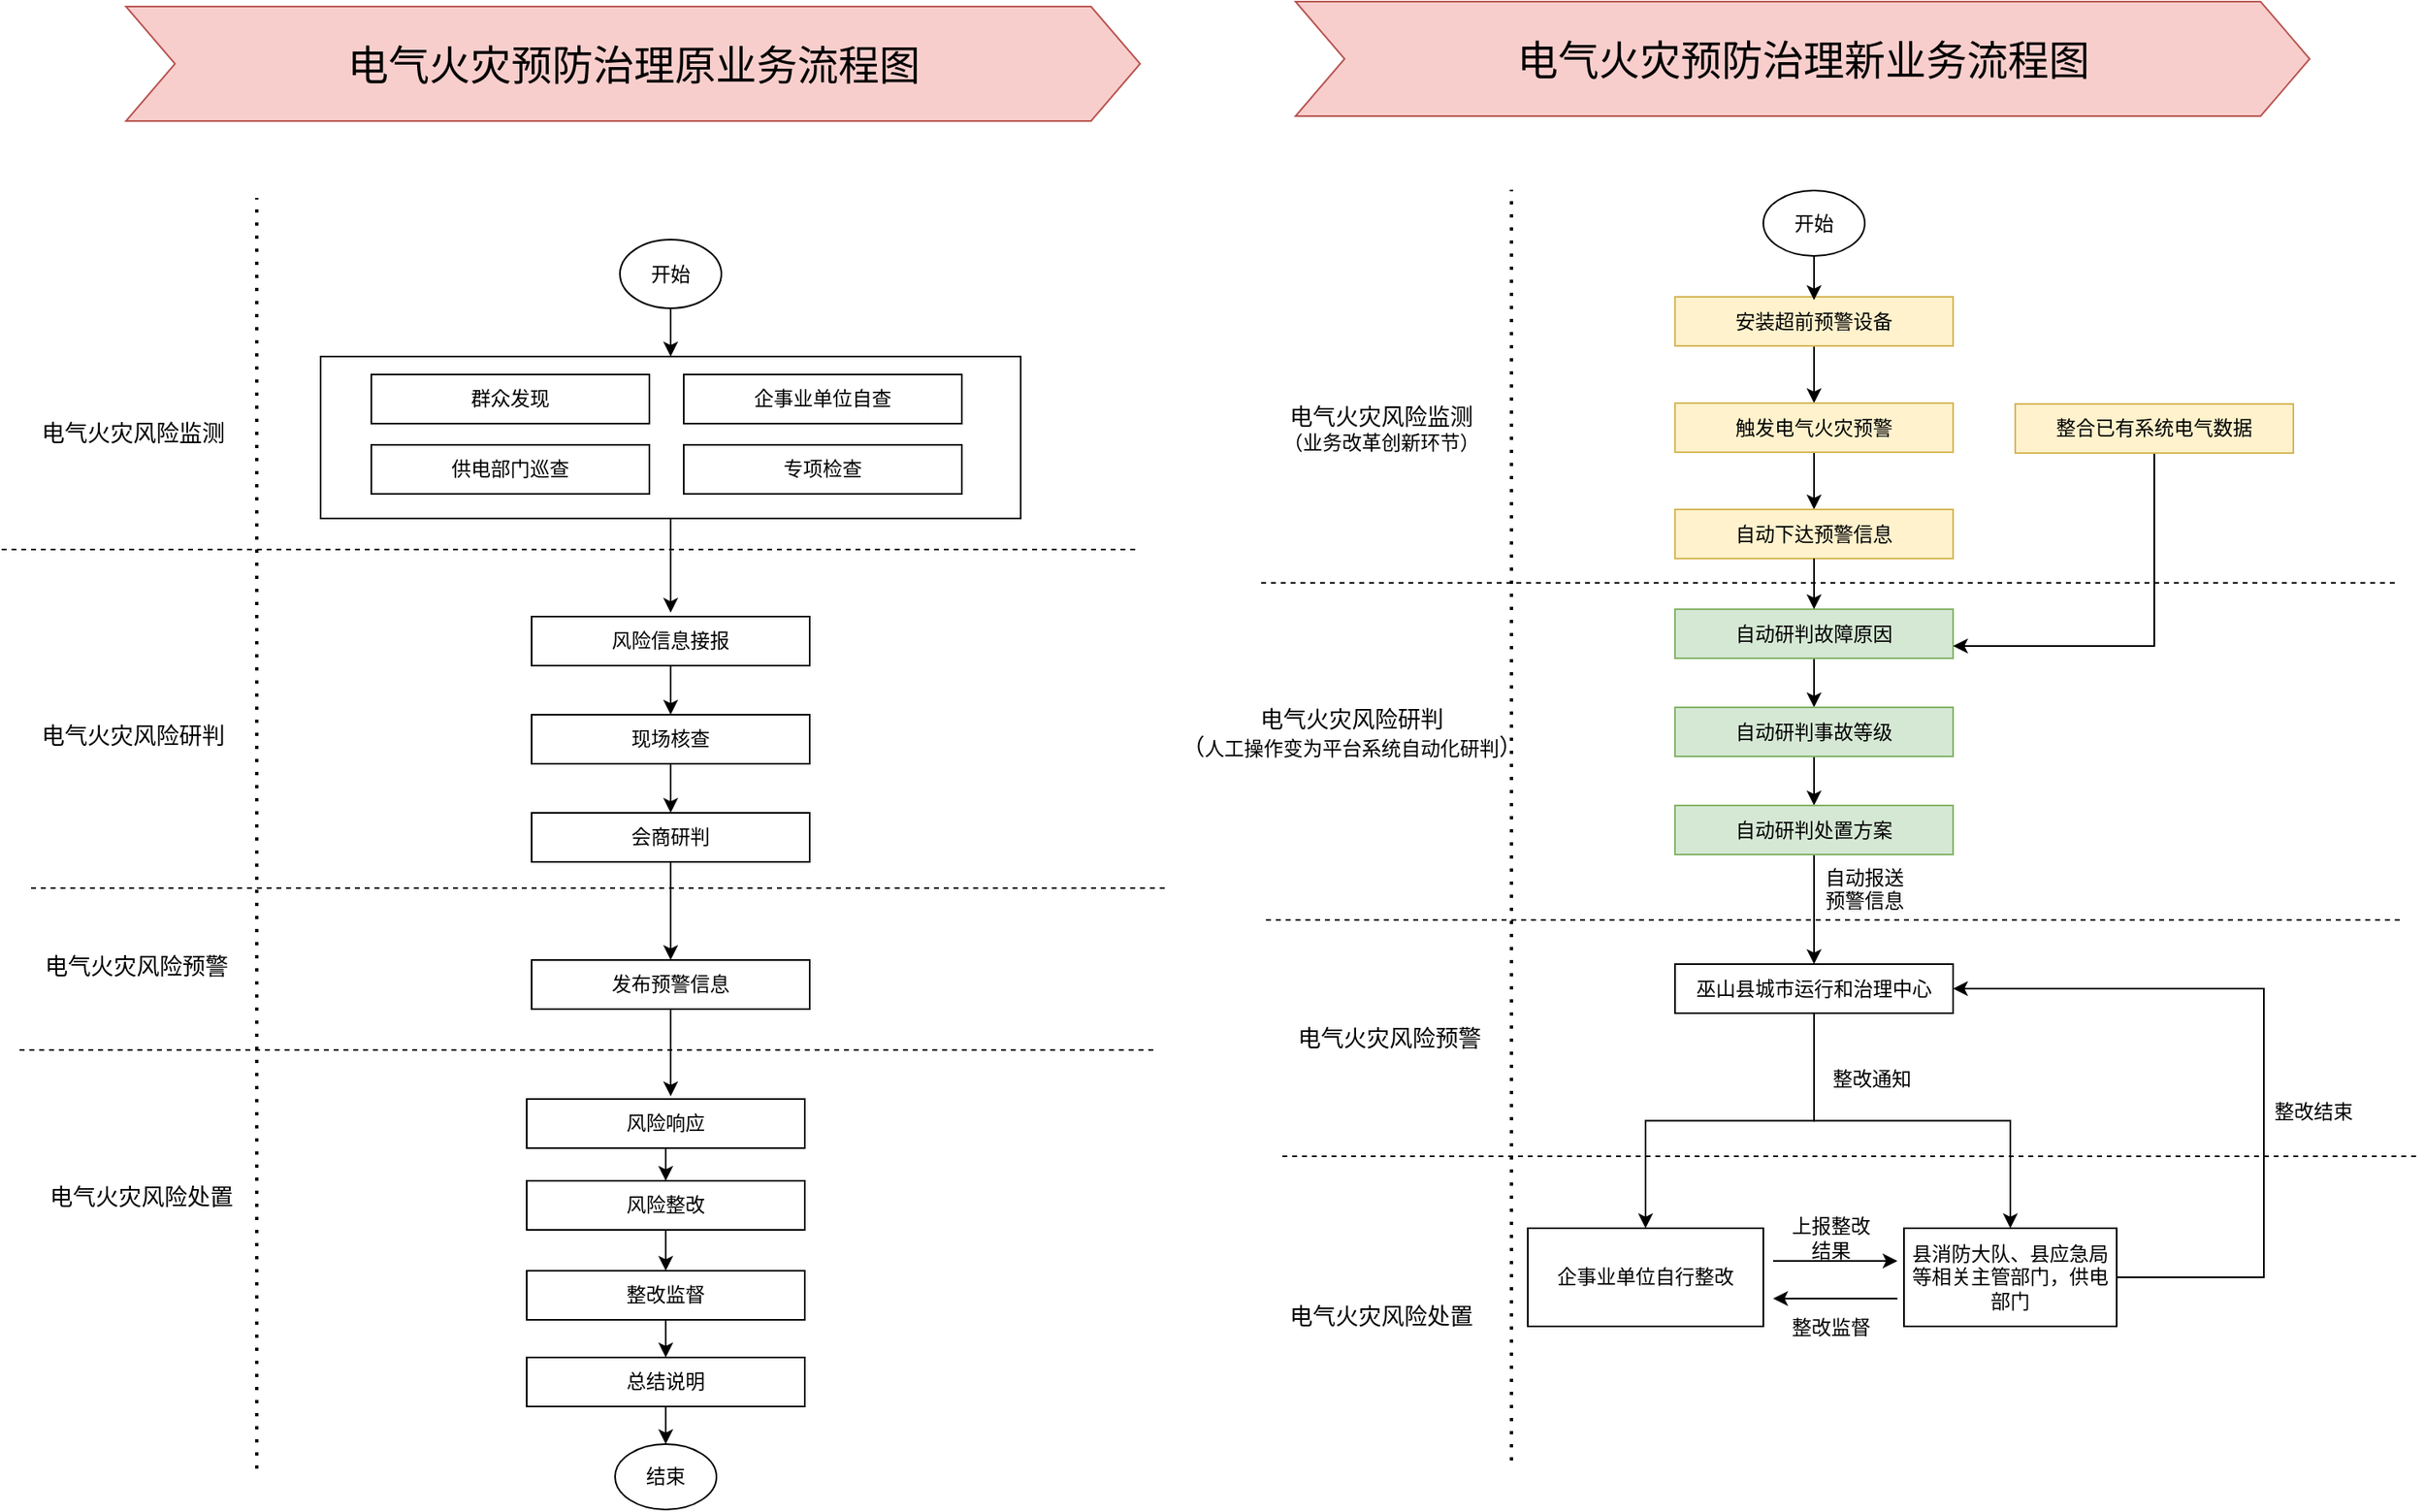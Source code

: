 <mxfile version="21.7.2" type="github">
  <diagram name="第 1 页" id="Cvnru_8ZgVQWGcG2YRoV">
    <mxGraphModel dx="1866" dy="508" grid="0" gridSize="10" guides="1" tooltips="1" connect="1" arrows="1" fold="1" page="0" pageScale="1" pageWidth="827" pageHeight="1169" math="0" shadow="0">
      <root>
        <mxCell id="0" />
        <mxCell id="1" parent="0" />
        <mxCell id="jyO5-WvrYrrkGgKPPHPB-283" style="edgeStyle=orthogonalEdgeStyle;rounded=0;orthogonalLoop=1;jettySize=auto;html=1;" edge="1" parent="1" source="jyO5-WvrYrrkGgKPPHPB-279">
          <mxGeometry relative="1" as="geometry">
            <mxPoint x="396" y="700.627" as="targetPoint" />
          </mxGeometry>
        </mxCell>
        <mxCell id="jyO5-WvrYrrkGgKPPHPB-279" value="" style="rounded=0;whiteSpace=wrap;html=1;" vertex="1" parent="1">
          <mxGeometry x="182" y="544" width="428" height="99" as="geometry" />
        </mxCell>
        <mxCell id="jyO5-WvrYrrkGgKPPHPB-281" style="edgeStyle=orthogonalEdgeStyle;rounded=0;orthogonalLoop=1;jettySize=auto;html=1;entryX=0.5;entryY=0;entryDx=0;entryDy=0;" edge="1" parent="1" source="jyO5-WvrYrrkGgKPPHPB-2" target="jyO5-WvrYrrkGgKPPHPB-279">
          <mxGeometry relative="1" as="geometry" />
        </mxCell>
        <mxCell id="jyO5-WvrYrrkGgKPPHPB-2" value="开始" style="ellipse;whiteSpace=wrap;html=1;" vertex="1" parent="1">
          <mxGeometry x="365" y="472.5" width="62" height="42" as="geometry" />
        </mxCell>
        <mxCell id="jyO5-WvrYrrkGgKPPHPB-19" value="" style="edgeStyle=orthogonalEdgeStyle;rounded=0;orthogonalLoop=1;jettySize=auto;html=1;" edge="1" parent="1" source="jyO5-WvrYrrkGgKPPHPB-17" target="jyO5-WvrYrrkGgKPPHPB-18">
          <mxGeometry relative="1" as="geometry" />
        </mxCell>
        <mxCell id="jyO5-WvrYrrkGgKPPHPB-17" value="风险信息接报" style="rounded=0;whiteSpace=wrap;html=1;" vertex="1" parent="1">
          <mxGeometry x="311" y="703" width="170" height="30" as="geometry" />
        </mxCell>
        <mxCell id="jyO5-WvrYrrkGgKPPHPB-23" value="" style="edgeStyle=orthogonalEdgeStyle;rounded=0;orthogonalLoop=1;jettySize=auto;html=1;" edge="1" parent="1" source="jyO5-WvrYrrkGgKPPHPB-18" target="jyO5-WvrYrrkGgKPPHPB-22">
          <mxGeometry relative="1" as="geometry" />
        </mxCell>
        <mxCell id="jyO5-WvrYrrkGgKPPHPB-18" value="现场核查" style="rounded=0;whiteSpace=wrap;html=1;" vertex="1" parent="1">
          <mxGeometry x="311" y="763" width="170" height="30" as="geometry" />
        </mxCell>
        <mxCell id="jyO5-WvrYrrkGgKPPHPB-286" style="edgeStyle=orthogonalEdgeStyle;rounded=0;orthogonalLoop=1;jettySize=auto;html=1;entryX=0.5;entryY=0;entryDx=0;entryDy=0;" edge="1" parent="1" source="jyO5-WvrYrrkGgKPPHPB-22" target="jyO5-WvrYrrkGgKPPHPB-35">
          <mxGeometry relative="1" as="geometry" />
        </mxCell>
        <mxCell id="jyO5-WvrYrrkGgKPPHPB-22" value="会商研判" style="rounded=0;whiteSpace=wrap;html=1;" vertex="1" parent="1">
          <mxGeometry x="311" y="823" width="170" height="30" as="geometry" />
        </mxCell>
        <mxCell id="jyO5-WvrYrrkGgKPPHPB-25" value="&lt;font style=&quot;font-size: 14px;&quot;&gt;电气火灾风险监测&lt;/font&gt;" style="text;html=1;align=center;verticalAlign=middle;resizable=0;points=[];autosize=1;strokeColor=none;fillColor=none;" vertex="1" parent="1">
          <mxGeometry x="2" y="576" width="130" height="29" as="geometry" />
        </mxCell>
        <mxCell id="jyO5-WvrYrrkGgKPPHPB-27" value="&lt;font style=&quot;font-size: 14px;&quot;&gt;电气火灾风险研判&lt;/font&gt;" style="text;html=1;align=center;verticalAlign=middle;resizable=0;points=[];autosize=1;strokeColor=none;fillColor=none;" vertex="1" parent="1">
          <mxGeometry x="2" y="761.5" width="130" height="29" as="geometry" />
        </mxCell>
        <mxCell id="jyO5-WvrYrrkGgKPPHPB-294" style="edgeStyle=orthogonalEdgeStyle;rounded=0;orthogonalLoop=1;jettySize=auto;html=1;" edge="1" parent="1" source="jyO5-WvrYrrkGgKPPHPB-35">
          <mxGeometry relative="1" as="geometry">
            <mxPoint x="396" y="996.314" as="targetPoint" />
          </mxGeometry>
        </mxCell>
        <mxCell id="jyO5-WvrYrrkGgKPPHPB-35" value="发布预警信息" style="rounded=0;whiteSpace=wrap;html=1;" vertex="1" parent="1">
          <mxGeometry x="311" y="913" width="170" height="30" as="geometry" />
        </mxCell>
        <mxCell id="jyO5-WvrYrrkGgKPPHPB-38" value="&lt;font style=&quot;font-size: 14px;&quot;&gt;电气火灾风险预警&lt;/font&gt;" style="text;html=1;align=center;verticalAlign=middle;resizable=0;points=[];autosize=1;strokeColor=none;fillColor=none;" vertex="1" parent="1">
          <mxGeometry x="4" y="902" width="130" height="29" as="geometry" />
        </mxCell>
        <mxCell id="jyO5-WvrYrrkGgKPPHPB-41" value="" style="edgeStyle=orthogonalEdgeStyle;rounded=0;orthogonalLoop=1;jettySize=auto;html=1;" edge="1" parent="1" source="jyO5-WvrYrrkGgKPPHPB-42" target="jyO5-WvrYrrkGgKPPHPB-43">
          <mxGeometry relative="1" as="geometry" />
        </mxCell>
        <mxCell id="jyO5-WvrYrrkGgKPPHPB-42" value="风险响应" style="rounded=0;whiteSpace=wrap;html=1;" vertex="1" parent="1">
          <mxGeometry x="308" y="998" width="170" height="30" as="geometry" />
        </mxCell>
        <mxCell id="jyO5-WvrYrrkGgKPPHPB-288" style="edgeStyle=orthogonalEdgeStyle;rounded=0;orthogonalLoop=1;jettySize=auto;html=1;" edge="1" parent="1" source="jyO5-WvrYrrkGgKPPHPB-43" target="jyO5-WvrYrrkGgKPPHPB-187">
          <mxGeometry relative="1" as="geometry" />
        </mxCell>
        <mxCell id="jyO5-WvrYrrkGgKPPHPB-43" value="风险整改" style="rounded=0;whiteSpace=wrap;html=1;" vertex="1" parent="1">
          <mxGeometry x="308" y="1048" width="170" height="30" as="geometry" />
        </mxCell>
        <mxCell id="jyO5-WvrYrrkGgKPPHPB-46" value="&lt;font style=&quot;font-size: 14px;&quot;&gt;电气火灾风险处置&lt;/font&gt;" style="text;html=1;align=center;verticalAlign=middle;resizable=0;points=[];autosize=1;strokeColor=none;fillColor=none;" vertex="1" parent="1">
          <mxGeometry x="7" y="1043" width="130" height="29" as="geometry" />
        </mxCell>
        <mxCell id="jyO5-WvrYrrkGgKPPHPB-51" value="" style="edgeStyle=orthogonalEdgeStyle;rounded=0;orthogonalLoop=1;jettySize=auto;html=1;" edge="1" parent="1" source="jyO5-WvrYrrkGgKPPHPB-52">
          <mxGeometry relative="1" as="geometry">
            <mxPoint x="274" y="1740" as="targetPoint" />
          </mxGeometry>
        </mxCell>
        <mxCell id="jyO5-WvrYrrkGgKPPHPB-58" value="结束" style="ellipse;whiteSpace=wrap;html=1;" vertex="1" parent="1">
          <mxGeometry x="362" y="1209" width="62" height="40" as="geometry" />
        </mxCell>
        <mxCell id="jyO5-WvrYrrkGgKPPHPB-62" value="开始" style="ellipse;whiteSpace=wrap;html=1;" vertex="1" parent="1">
          <mxGeometry x="1064" y="442.5" width="62" height="40" as="geometry" />
        </mxCell>
        <mxCell id="jyO5-WvrYrrkGgKPPHPB-64" value="" style="edgeStyle=orthogonalEdgeStyle;rounded=0;orthogonalLoop=1;jettySize=auto;html=1;" edge="1" parent="1" source="jyO5-WvrYrrkGgKPPHPB-65" target="jyO5-WvrYrrkGgKPPHPB-67">
          <mxGeometry relative="1" as="geometry" />
        </mxCell>
        <mxCell id="jyO5-WvrYrrkGgKPPHPB-65" value="安装超前预警设备" style="rounded=0;whiteSpace=wrap;html=1;fillColor=#fff2cc;strokeColor=#d6b656;" vertex="1" parent="1">
          <mxGeometry x="1010" y="507.5" width="170" height="30" as="geometry" />
        </mxCell>
        <mxCell id="jyO5-WvrYrrkGgKPPHPB-108" style="edgeStyle=orthogonalEdgeStyle;rounded=0;orthogonalLoop=1;jettySize=auto;html=1;entryX=0.5;entryY=0;entryDx=0;entryDy=0;" edge="1" parent="1" source="jyO5-WvrYrrkGgKPPHPB-67" target="jyO5-WvrYrrkGgKPPHPB-70">
          <mxGeometry relative="1" as="geometry" />
        </mxCell>
        <mxCell id="jyO5-WvrYrrkGgKPPHPB-67" value="触发电气火灾预警" style="rounded=0;whiteSpace=wrap;html=1;fillColor=#fff2cc;strokeColor=#d6b656;" vertex="1" parent="1">
          <mxGeometry x="1010" y="572.5" width="170" height="30" as="geometry" />
        </mxCell>
        <mxCell id="jyO5-WvrYrrkGgKPPHPB-70" value="自动下达&lt;span style=&quot;background-color: initial;&quot;&gt;预警信息&lt;/span&gt;" style="rounded=0;whiteSpace=wrap;html=1;fillColor=#fff2cc;strokeColor=#d6b656;" vertex="1" parent="1">
          <mxGeometry x="1010" y="637.5" width="170" height="30" as="geometry" />
        </mxCell>
        <mxCell id="jyO5-WvrYrrkGgKPPHPB-73" value="" style="edgeStyle=orthogonalEdgeStyle;rounded=0;orthogonalLoop=1;jettySize=auto;html=1;" edge="1" parent="1" source="jyO5-WvrYrrkGgKPPHPB-74" target="jyO5-WvrYrrkGgKPPHPB-76">
          <mxGeometry relative="1" as="geometry" />
        </mxCell>
        <mxCell id="jyO5-WvrYrrkGgKPPHPB-74" value="自动研判故障原因" style="rounded=0;whiteSpace=wrap;html=1;fillColor=#d5e8d4;strokeColor=#82b366;" vertex="1" parent="1">
          <mxGeometry x="1010" y="698.5" width="170" height="30" as="geometry" />
        </mxCell>
        <mxCell id="jyO5-WvrYrrkGgKPPHPB-75" value="" style="edgeStyle=orthogonalEdgeStyle;rounded=0;orthogonalLoop=1;jettySize=auto;html=1;" edge="1" parent="1" source="jyO5-WvrYrrkGgKPPHPB-76" target="jyO5-WvrYrrkGgKPPHPB-77">
          <mxGeometry relative="1" as="geometry" />
        </mxCell>
        <mxCell id="jyO5-WvrYrrkGgKPPHPB-76" value="自动研判事故等级" style="rounded=0;whiteSpace=wrap;html=1;fillColor=#d5e8d4;strokeColor=#82b366;" vertex="1" parent="1">
          <mxGeometry x="1010" y="758.5" width="170" height="30" as="geometry" />
        </mxCell>
        <mxCell id="jyO5-WvrYrrkGgKPPHPB-249" style="edgeStyle=orthogonalEdgeStyle;rounded=0;orthogonalLoop=1;jettySize=auto;html=1;entryX=0.5;entryY=0;entryDx=0;entryDy=0;" edge="1" parent="1" source="jyO5-WvrYrrkGgKPPHPB-77" target="jyO5-WvrYrrkGgKPPHPB-247">
          <mxGeometry relative="1" as="geometry" />
        </mxCell>
        <mxCell id="jyO5-WvrYrrkGgKPPHPB-77" value="自动研判处置方案" style="rounded=0;whiteSpace=wrap;html=1;fillColor=#d5e8d4;strokeColor=#82b366;" vertex="1" parent="1">
          <mxGeometry x="1010" y="818.5" width="170" height="30" as="geometry" />
        </mxCell>
        <mxCell id="jyO5-WvrYrrkGgKPPHPB-79" value="&lt;font style=&quot;&quot;&gt;&lt;font style=&quot;font-size: 14px;&quot;&gt;电气火灾风险监测&lt;/font&gt;&lt;br&gt;（业务改革创新环节）&lt;br&gt;&lt;/font&gt;" style="text;html=1;align=center;verticalAlign=middle;resizable=0;points=[];autosize=1;strokeColor=none;fillColor=none;" vertex="1" parent="1">
          <mxGeometry x="760" y="568" width="140" height="40" as="geometry" />
        </mxCell>
        <mxCell id="jyO5-WvrYrrkGgKPPHPB-81" value="&lt;font style=&quot;font-size: 14px;&quot;&gt;电气火灾风险研判&lt;br&gt;（&lt;/font&gt;&lt;font style=&quot;&quot;&gt;&lt;font style=&quot;font-size: 12px;&quot;&gt;人工操作变为平台系统自动化研判&lt;/font&gt;&lt;span style=&quot;font-size: 14px;&quot;&gt;）&lt;/span&gt;&lt;br&gt;&lt;/font&gt;" style="text;html=1;align=center;verticalAlign=middle;resizable=0;points=[];autosize=1;strokeColor=none;fillColor=none;" vertex="1" parent="1">
          <mxGeometry x="699" y="750.5" width="226" height="46" as="geometry" />
        </mxCell>
        <mxCell id="jyO5-WvrYrrkGgKPPHPB-89" value="&lt;font style=&quot;font-size: 14px;&quot;&gt;电气火灾风险预警&lt;/font&gt;" style="text;html=1;align=center;verticalAlign=middle;resizable=0;points=[];autosize=1;strokeColor=none;fillColor=none;" vertex="1" parent="1">
          <mxGeometry x="765" y="945.5" width="140" height="30" as="geometry" />
        </mxCell>
        <mxCell id="jyO5-WvrYrrkGgKPPHPB-90" style="edgeStyle=orthogonalEdgeStyle;rounded=0;orthogonalLoop=1;jettySize=auto;html=1;" edge="1" parent="1" source="jyO5-WvrYrrkGgKPPHPB-70" target="jyO5-WvrYrrkGgKPPHPB-74">
          <mxGeometry relative="1" as="geometry" />
        </mxCell>
        <mxCell id="jyO5-WvrYrrkGgKPPHPB-92" value="" style="edgeStyle=orthogonalEdgeStyle;rounded=0;orthogonalLoop=1;jettySize=auto;html=1;" edge="1" parent="1" target="jyO5-WvrYrrkGgKPPHPB-94">
          <mxGeometry relative="1" as="geometry">
            <mxPoint x="1032.5" y="1390" as="sourcePoint" />
          </mxGeometry>
        </mxCell>
        <mxCell id="jyO5-WvrYrrkGgKPPHPB-170" value="" style="edgeStyle=orthogonalEdgeStyle;rounded=0;orthogonalLoop=1;jettySize=auto;html=1;" edge="1" parent="1" target="jyO5-WvrYrrkGgKPPHPB-169">
          <mxGeometry relative="1" as="geometry">
            <mxPoint x="1032" y="1450" as="sourcePoint" />
          </mxGeometry>
        </mxCell>
        <mxCell id="jyO5-WvrYrrkGgKPPHPB-96" value="&lt;font style=&quot;font-size: 14px;&quot;&gt;电气火灾风险处置&lt;/font&gt;" style="text;html=1;align=center;verticalAlign=middle;resizable=0;points=[];autosize=1;strokeColor=none;fillColor=none;" vertex="1" parent="1">
          <mxGeometry x="760" y="1115.5" width="140" height="30" as="geometry" />
        </mxCell>
        <mxCell id="jyO5-WvrYrrkGgKPPHPB-179" value="&lt;p style=&quot;margin-top: 0pt; margin-bottom: 0pt; margin-left: 0in; direction: ltr; unicode-bidi: embed; word-break: normal;&quot;&gt;&lt;font style=&quot;font-size: 25px;&quot;&gt;电气火灾预防治理原业务流程图&lt;/font&gt;&lt;/p&gt;" style="html=1;shadow=0;dashed=0;align=center;verticalAlign=middle;shape=mxgraph.arrows2.arrow;dy=0;dx=30;notch=30;fillColor=#f8cecc;strokeColor=#b85450;" vertex="1" parent="1">
          <mxGeometry x="63" y="330" width="620" height="70" as="geometry" />
        </mxCell>
        <mxCell id="jyO5-WvrYrrkGgKPPHPB-180" value="&lt;p style=&quot;margin-top: 0pt; margin-bottom: 0pt; margin-left: 0in; direction: ltr; unicode-bidi: embed; word-break: normal;&quot;&gt;&lt;font style=&quot;font-size: 25px;&quot;&gt;电气火灾预防治理新业务流程图&lt;/font&gt;&lt;/p&gt;" style="html=1;shadow=0;dashed=0;align=center;verticalAlign=middle;shape=mxgraph.arrows2.arrow;dy=0;dx=30;notch=30;fillColor=#f8cecc;strokeColor=#b85450;" vertex="1" parent="1">
          <mxGeometry x="778" y="327" width="620" height="70" as="geometry" />
        </mxCell>
        <mxCell id="jyO5-WvrYrrkGgKPPHPB-289" value="" style="edgeStyle=orthogonalEdgeStyle;rounded=0;orthogonalLoop=1;jettySize=auto;html=1;" edge="1" parent="1" source="jyO5-WvrYrrkGgKPPHPB-187" target="jyO5-WvrYrrkGgKPPHPB-188">
          <mxGeometry relative="1" as="geometry" />
        </mxCell>
        <mxCell id="jyO5-WvrYrrkGgKPPHPB-187" value="整改监督" style="rounded=0;whiteSpace=wrap;html=1;" vertex="1" parent="1">
          <mxGeometry x="308" y="1103" width="170" height="30" as="geometry" />
        </mxCell>
        <mxCell id="jyO5-WvrYrrkGgKPPHPB-290" value="" style="edgeStyle=orthogonalEdgeStyle;rounded=0;orthogonalLoop=1;jettySize=auto;html=1;" edge="1" parent="1" source="jyO5-WvrYrrkGgKPPHPB-188" target="jyO5-WvrYrrkGgKPPHPB-58">
          <mxGeometry relative="1" as="geometry" />
        </mxCell>
        <mxCell id="jyO5-WvrYrrkGgKPPHPB-188" value="总结说明" style="rounded=0;whiteSpace=wrap;html=1;" vertex="1" parent="1">
          <mxGeometry x="308" y="1156" width="170" height="30" as="geometry" />
        </mxCell>
        <mxCell id="jyO5-WvrYrrkGgKPPHPB-220" value="企事业单位自行整改" style="rounded=0;whiteSpace=wrap;html=1;" vertex="1" parent="1">
          <mxGeometry x="920" y="1077" width="144" height="60" as="geometry" />
        </mxCell>
        <mxCell id="jyO5-WvrYrrkGgKPPHPB-264" style="edgeStyle=orthogonalEdgeStyle;rounded=0;orthogonalLoop=1;jettySize=auto;html=1;entryX=1;entryY=0.5;entryDx=0;entryDy=0;" edge="1" parent="1" source="jyO5-WvrYrrkGgKPPHPB-221" target="jyO5-WvrYrrkGgKPPHPB-247">
          <mxGeometry relative="1" as="geometry">
            <Array as="points">
              <mxPoint x="1370" y="1107" />
              <mxPoint x="1370" y="931" />
            </Array>
          </mxGeometry>
        </mxCell>
        <mxCell id="jyO5-WvrYrrkGgKPPHPB-221" value="县消防大队、县应急局等相关主管部门，供电部门" style="rounded=0;whiteSpace=wrap;html=1;" vertex="1" parent="1">
          <mxGeometry x="1150" y="1077" width="130" height="60" as="geometry" />
        </mxCell>
        <mxCell id="jyO5-WvrYrrkGgKPPHPB-223" value="" style="endArrow=none;dashed=1;html=1;dashPattern=1 3;strokeWidth=2;rounded=0;" edge="1" parent="1">
          <mxGeometry width="50" height="50" relative="1" as="geometry">
            <mxPoint x="910" y="1219" as="sourcePoint" />
            <mxPoint x="910" y="442" as="targetPoint" />
          </mxGeometry>
        </mxCell>
        <mxCell id="jyO5-WvrYrrkGgKPPHPB-227" value="" style="endArrow=none;dashed=1;html=1;rounded=0;" edge="1" parent="1">
          <mxGeometry width="50" height="50" relative="1" as="geometry">
            <mxPoint x="770" y="1033" as="sourcePoint" />
            <mxPoint x="1466" y="1033" as="targetPoint" />
          </mxGeometry>
        </mxCell>
        <mxCell id="jyO5-WvrYrrkGgKPPHPB-228" value="&lt;span style=&quot;color: rgb(0, 0, 0); font-family: Helvetica; font-size: 12px; font-style: normal; font-variant-ligatures: normal; font-variant-caps: normal; font-weight: 400; letter-spacing: normal; orphans: 2; text-align: center; text-indent: 0px; text-transform: none; widows: 2; word-spacing: 0px; -webkit-text-stroke-width: 0px; background-color: rgb(251, 251, 251); text-decoration-thickness: initial; text-decoration-style: initial; text-decoration-color: initial; float: none; display: inline !important;&quot;&gt;自动报送预警信息&lt;/span&gt;" style="text;whiteSpace=wrap;html=1;" vertex="1" parent="1">
          <mxGeometry x="1100" y="848.5" width="60" height="40" as="geometry" />
        </mxCell>
        <mxCell id="jyO5-WvrYrrkGgKPPHPB-230" value="" style="endArrow=classic;html=1;rounded=0;" edge="1" parent="1">
          <mxGeometry width="50" height="50" relative="1" as="geometry">
            <mxPoint x="1070" y="1097" as="sourcePoint" />
            <mxPoint x="1146" y="1097" as="targetPoint" />
            <Array as="points">
              <mxPoint x="1100" y="1097" />
            </Array>
          </mxGeometry>
        </mxCell>
        <mxCell id="jyO5-WvrYrrkGgKPPHPB-233" value="" style="endArrow=classic;html=1;rounded=0;" edge="1" parent="1">
          <mxGeometry width="50" height="50" relative="1" as="geometry">
            <mxPoint x="1146" y="1120" as="sourcePoint" />
            <mxPoint x="1070" y="1120" as="targetPoint" />
          </mxGeometry>
        </mxCell>
        <mxCell id="jyO5-WvrYrrkGgKPPHPB-235" value="上报整改&lt;br&gt;结果" style="text;html=1;align=center;verticalAlign=middle;resizable=0;points=[];autosize=1;strokeColor=none;fillColor=none;" vertex="1" parent="1">
          <mxGeometry x="1070" y="1063" width="70" height="40" as="geometry" />
        </mxCell>
        <mxCell id="jyO5-WvrYrrkGgKPPHPB-236" value="整改监督" style="text;html=1;align=center;verticalAlign=middle;resizable=0;points=[];autosize=1;strokeColor=none;fillColor=none;" vertex="1" parent="1">
          <mxGeometry x="1070" y="1123" width="70" height="30" as="geometry" />
        </mxCell>
        <mxCell id="jyO5-WvrYrrkGgKPPHPB-243" value="" style="endArrow=classic;html=1;rounded=0;" edge="1" parent="1" source="jyO5-WvrYrrkGgKPPHPB-62">
          <mxGeometry width="50" height="50" relative="1" as="geometry">
            <mxPoint x="1036" y="559.5" as="sourcePoint" />
            <mxPoint x="1095" y="509.5" as="targetPoint" />
          </mxGeometry>
        </mxCell>
        <mxCell id="jyO5-WvrYrrkGgKPPHPB-258" style="edgeStyle=orthogonalEdgeStyle;rounded=0;orthogonalLoop=1;jettySize=auto;html=1;entryX=0.5;entryY=0;entryDx=0;entryDy=0;" edge="1" parent="1" source="jyO5-WvrYrrkGgKPPHPB-247" target="jyO5-WvrYrrkGgKPPHPB-220">
          <mxGeometry relative="1" as="geometry" />
        </mxCell>
        <mxCell id="jyO5-WvrYrrkGgKPPHPB-259" style="edgeStyle=orthogonalEdgeStyle;rounded=0;orthogonalLoop=1;jettySize=auto;html=1;" edge="1" parent="1" source="jyO5-WvrYrrkGgKPPHPB-247" target="jyO5-WvrYrrkGgKPPHPB-221">
          <mxGeometry relative="1" as="geometry" />
        </mxCell>
        <mxCell id="jyO5-WvrYrrkGgKPPHPB-247" value="巫山县城市运行和治理中心" style="rounded=0;whiteSpace=wrap;html=1;" vertex="1" parent="1">
          <mxGeometry x="1010" y="915.5" width="170" height="30" as="geometry" />
        </mxCell>
        <mxCell id="jyO5-WvrYrrkGgKPPHPB-260" value="整改通知" style="text;html=1;align=center;verticalAlign=middle;resizable=0;points=[];autosize=1;strokeColor=none;fillColor=none;" vertex="1" parent="1">
          <mxGeometry x="1095" y="971" width="70" height="30" as="geometry" />
        </mxCell>
        <mxCell id="jyO5-WvrYrrkGgKPPHPB-265" value="整改结束" style="text;html=1;align=center;verticalAlign=middle;resizable=0;points=[];autosize=1;strokeColor=none;fillColor=none;" vertex="1" parent="1">
          <mxGeometry x="1365" y="991" width="70" height="30" as="geometry" />
        </mxCell>
        <mxCell id="jyO5-WvrYrrkGgKPPHPB-267" value="" style="endArrow=none;dashed=1;html=1;rounded=0;" edge="1" parent="1">
          <mxGeometry width="50" height="50" relative="1" as="geometry">
            <mxPoint x="760" y="888.5" as="sourcePoint" />
            <mxPoint x="1456" y="888.5" as="targetPoint" />
          </mxGeometry>
        </mxCell>
        <mxCell id="jyO5-WvrYrrkGgKPPHPB-268" value="" style="endArrow=none;dashed=1;html=1;rounded=0;" edge="1" parent="1">
          <mxGeometry width="50" height="50" relative="1" as="geometry">
            <mxPoint x="757" y="682.41" as="sourcePoint" />
            <mxPoint x="1453" y="682.41" as="targetPoint" />
          </mxGeometry>
        </mxCell>
        <mxCell id="jyO5-WvrYrrkGgKPPHPB-271" style="edgeStyle=orthogonalEdgeStyle;rounded=0;orthogonalLoop=1;jettySize=auto;html=1;entryX=1;entryY=0.75;entryDx=0;entryDy=0;exitX=0.5;exitY=1;exitDx=0;exitDy=0;" edge="1" parent="1" source="jyO5-WvrYrrkGgKPPHPB-269" target="jyO5-WvrYrrkGgKPPHPB-74">
          <mxGeometry relative="1" as="geometry" />
        </mxCell>
        <mxCell id="jyO5-WvrYrrkGgKPPHPB-269" value="整合已有系统电气数据" style="rounded=0;whiteSpace=wrap;html=1;fillColor=#fff2cc;strokeColor=#d6b656;" vertex="1" parent="1">
          <mxGeometry x="1218" y="573" width="170" height="30" as="geometry" />
        </mxCell>
        <mxCell id="jyO5-WvrYrrkGgKPPHPB-272" value="群众发现" style="rounded=0;whiteSpace=wrap;html=1;" vertex="1" parent="1">
          <mxGeometry x="213" y="555" width="170" height="30" as="geometry" />
        </mxCell>
        <mxCell id="jyO5-WvrYrrkGgKPPHPB-273" value="企事业单位自查" style="rounded=0;whiteSpace=wrap;html=1;" vertex="1" parent="1">
          <mxGeometry x="404" y="555" width="170" height="30" as="geometry" />
        </mxCell>
        <mxCell id="jyO5-WvrYrrkGgKPPHPB-274" value="供电部门巡查" style="rounded=0;whiteSpace=wrap;html=1;" vertex="1" parent="1">
          <mxGeometry x="213" y="598" width="170" height="30" as="geometry" />
        </mxCell>
        <mxCell id="jyO5-WvrYrrkGgKPPHPB-275" value="专项检查" style="rounded=0;whiteSpace=wrap;html=1;" vertex="1" parent="1">
          <mxGeometry x="404" y="598" width="170" height="30" as="geometry" />
        </mxCell>
        <mxCell id="jyO5-WvrYrrkGgKPPHPB-276" value="" style="endArrow=none;dashed=1;html=1;dashPattern=1 3;strokeWidth=2;rounded=0;" edge="1" parent="1">
          <mxGeometry width="50" height="50" relative="1" as="geometry">
            <mxPoint x="143" y="1224" as="sourcePoint" />
            <mxPoint x="143" y="447" as="targetPoint" />
          </mxGeometry>
        </mxCell>
        <mxCell id="jyO5-WvrYrrkGgKPPHPB-277" value="" style="endArrow=none;dashed=1;html=1;rounded=0;" edge="1" parent="1">
          <mxGeometry width="50" height="50" relative="1" as="geometry">
            <mxPoint x="-13" y="662" as="sourcePoint" />
            <mxPoint x="683" y="662" as="targetPoint" />
          </mxGeometry>
        </mxCell>
        <mxCell id="jyO5-WvrYrrkGgKPPHPB-284" value="" style="endArrow=none;dashed=1;html=1;rounded=0;" edge="1" parent="1">
          <mxGeometry width="50" height="50" relative="1" as="geometry">
            <mxPoint x="5" y="869" as="sourcePoint" />
            <mxPoint x="701" y="869" as="targetPoint" />
          </mxGeometry>
        </mxCell>
        <mxCell id="jyO5-WvrYrrkGgKPPHPB-285" value="" style="endArrow=none;dashed=1;html=1;rounded=0;" edge="1" parent="1">
          <mxGeometry width="50" height="50" relative="1" as="geometry">
            <mxPoint x="-2" y="968" as="sourcePoint" />
            <mxPoint x="694" y="968" as="targetPoint" />
          </mxGeometry>
        </mxCell>
      </root>
    </mxGraphModel>
  </diagram>
</mxfile>
